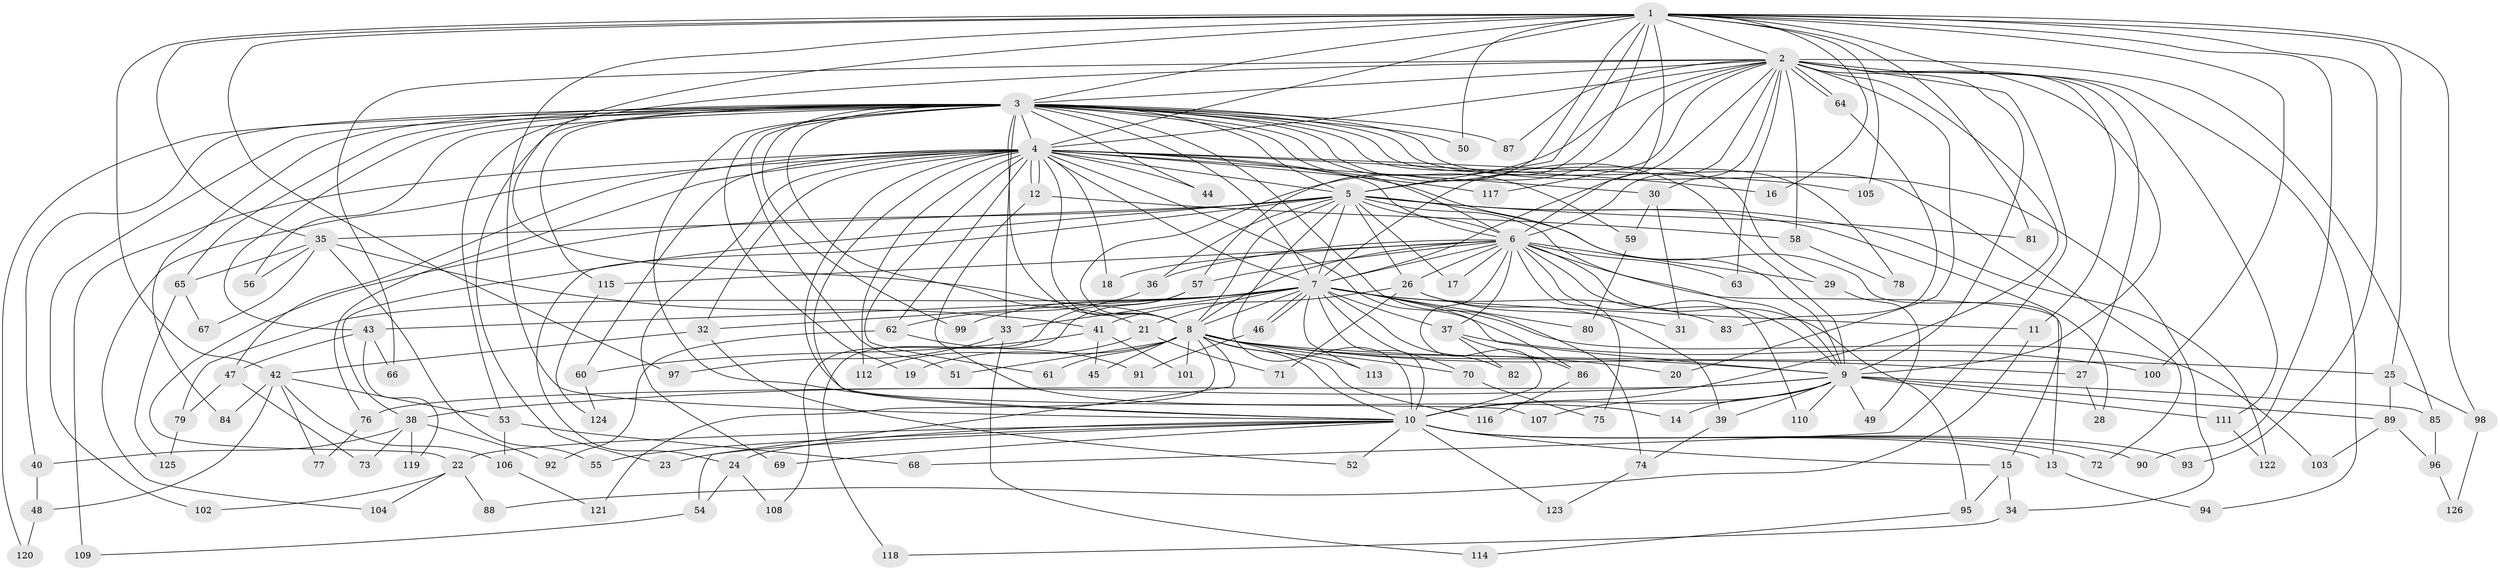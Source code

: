 // coarse degree distribution, {31: 0.013333333333333334, 27: 0.013333333333333334, 2: 0.5066666666666667, 1: 0.10666666666666667, 3: 0.18666666666666668, 4: 0.06666666666666667, 5: 0.06666666666666667, 7: 0.013333333333333334, 21: 0.013333333333333334, 23: 0.013333333333333334}
// Generated by graph-tools (version 1.1) at 2025/47/03/04/25 21:47:48]
// undirected, 126 vertices, 277 edges
graph export_dot {
graph [start="1"]
  node [color=gray90,style=filled];
  1;
  2;
  3;
  4;
  5;
  6;
  7;
  8;
  9;
  10;
  11;
  12;
  13;
  14;
  15;
  16;
  17;
  18;
  19;
  20;
  21;
  22;
  23;
  24;
  25;
  26;
  27;
  28;
  29;
  30;
  31;
  32;
  33;
  34;
  35;
  36;
  37;
  38;
  39;
  40;
  41;
  42;
  43;
  44;
  45;
  46;
  47;
  48;
  49;
  50;
  51;
  52;
  53;
  54;
  55;
  56;
  57;
  58;
  59;
  60;
  61;
  62;
  63;
  64;
  65;
  66;
  67;
  68;
  69;
  70;
  71;
  72;
  73;
  74;
  75;
  76;
  77;
  78;
  79;
  80;
  81;
  82;
  83;
  84;
  85;
  86;
  87;
  88;
  89;
  90;
  91;
  92;
  93;
  94;
  95;
  96;
  97;
  98;
  99;
  100;
  101;
  102;
  103;
  104;
  105;
  106;
  107;
  108;
  109;
  110;
  111;
  112;
  113;
  114;
  115;
  116;
  117;
  118;
  119;
  120;
  121;
  122;
  123;
  124;
  125;
  126;
  1 -- 2;
  1 -- 3;
  1 -- 4;
  1 -- 5;
  1 -- 6;
  1 -- 7;
  1 -- 8;
  1 -- 9;
  1 -- 10;
  1 -- 16;
  1 -- 25;
  1 -- 35;
  1 -- 42;
  1 -- 50;
  1 -- 57;
  1 -- 81;
  1 -- 90;
  1 -- 93;
  1 -- 97;
  1 -- 98;
  1 -- 100;
  1 -- 105;
  2 -- 3;
  2 -- 4;
  2 -- 5;
  2 -- 6;
  2 -- 7;
  2 -- 8;
  2 -- 9;
  2 -- 10;
  2 -- 11;
  2 -- 20;
  2 -- 27;
  2 -- 30;
  2 -- 53;
  2 -- 58;
  2 -- 63;
  2 -- 64;
  2 -- 64;
  2 -- 66;
  2 -- 68;
  2 -- 85;
  2 -- 87;
  2 -- 94;
  2 -- 111;
  2 -- 117;
  3 -- 4;
  3 -- 5;
  3 -- 6;
  3 -- 7;
  3 -- 8;
  3 -- 9;
  3 -- 10;
  3 -- 19;
  3 -- 21;
  3 -- 23;
  3 -- 29;
  3 -- 33;
  3 -- 34;
  3 -- 40;
  3 -- 43;
  3 -- 44;
  3 -- 50;
  3 -- 51;
  3 -- 56;
  3 -- 59;
  3 -- 65;
  3 -- 72;
  3 -- 74;
  3 -- 78;
  3 -- 84;
  3 -- 87;
  3 -- 99;
  3 -- 102;
  3 -- 115;
  3 -- 120;
  4 -- 5;
  4 -- 6;
  4 -- 7;
  4 -- 8;
  4 -- 9;
  4 -- 10;
  4 -- 12;
  4 -- 12;
  4 -- 16;
  4 -- 18;
  4 -- 30;
  4 -- 32;
  4 -- 44;
  4 -- 47;
  4 -- 60;
  4 -- 61;
  4 -- 62;
  4 -- 69;
  4 -- 76;
  4 -- 86;
  4 -- 104;
  4 -- 105;
  4 -- 107;
  4 -- 109;
  4 -- 112;
  4 -- 117;
  5 -- 6;
  5 -- 7;
  5 -- 8;
  5 -- 9;
  5 -- 10;
  5 -- 15;
  5 -- 17;
  5 -- 22;
  5 -- 24;
  5 -- 26;
  5 -- 28;
  5 -- 35;
  5 -- 36;
  5 -- 38;
  5 -- 81;
  5 -- 122;
  6 -- 7;
  6 -- 8;
  6 -- 9;
  6 -- 10;
  6 -- 13;
  6 -- 17;
  6 -- 18;
  6 -- 26;
  6 -- 29;
  6 -- 36;
  6 -- 37;
  6 -- 57;
  6 -- 63;
  6 -- 75;
  6 -- 95;
  6 -- 110;
  6 -- 115;
  7 -- 8;
  7 -- 9;
  7 -- 10;
  7 -- 11;
  7 -- 21;
  7 -- 32;
  7 -- 33;
  7 -- 37;
  7 -- 43;
  7 -- 46;
  7 -- 46;
  7 -- 70;
  7 -- 79;
  7 -- 80;
  7 -- 82;
  7 -- 83;
  7 -- 99;
  7 -- 103;
  7 -- 113;
  8 -- 9;
  8 -- 10;
  8 -- 19;
  8 -- 20;
  8 -- 25;
  8 -- 27;
  8 -- 45;
  8 -- 51;
  8 -- 54;
  8 -- 61;
  8 -- 70;
  8 -- 101;
  8 -- 113;
  8 -- 116;
  8 -- 121;
  9 -- 10;
  9 -- 14;
  9 -- 38;
  9 -- 39;
  9 -- 49;
  9 -- 76;
  9 -- 85;
  9 -- 89;
  9 -- 107;
  9 -- 110;
  9 -- 111;
  10 -- 13;
  10 -- 15;
  10 -- 22;
  10 -- 23;
  10 -- 24;
  10 -- 52;
  10 -- 55;
  10 -- 69;
  10 -- 72;
  10 -- 90;
  10 -- 93;
  10 -- 123;
  11 -- 88;
  12 -- 14;
  12 -- 58;
  13 -- 94;
  15 -- 34;
  15 -- 95;
  21 -- 71;
  21 -- 112;
  22 -- 88;
  22 -- 102;
  22 -- 104;
  24 -- 54;
  24 -- 108;
  25 -- 89;
  25 -- 98;
  26 -- 31;
  26 -- 39;
  26 -- 41;
  26 -- 71;
  27 -- 28;
  29 -- 49;
  30 -- 31;
  30 -- 59;
  32 -- 42;
  32 -- 52;
  33 -- 97;
  33 -- 114;
  34 -- 118;
  35 -- 41;
  35 -- 55;
  35 -- 56;
  35 -- 65;
  35 -- 67;
  36 -- 62;
  37 -- 82;
  37 -- 86;
  37 -- 100;
  38 -- 40;
  38 -- 73;
  38 -- 92;
  38 -- 119;
  39 -- 74;
  40 -- 48;
  41 -- 45;
  41 -- 60;
  41 -- 101;
  42 -- 48;
  42 -- 53;
  42 -- 77;
  42 -- 84;
  42 -- 106;
  43 -- 47;
  43 -- 66;
  43 -- 119;
  46 -- 91;
  47 -- 73;
  47 -- 79;
  48 -- 120;
  53 -- 68;
  53 -- 106;
  54 -- 109;
  57 -- 108;
  57 -- 118;
  58 -- 78;
  59 -- 80;
  60 -- 124;
  62 -- 91;
  62 -- 92;
  64 -- 83;
  65 -- 67;
  65 -- 125;
  70 -- 75;
  74 -- 123;
  76 -- 77;
  79 -- 125;
  85 -- 96;
  86 -- 116;
  89 -- 96;
  89 -- 103;
  95 -- 114;
  96 -- 126;
  98 -- 126;
  106 -- 121;
  111 -- 122;
  115 -- 124;
}
